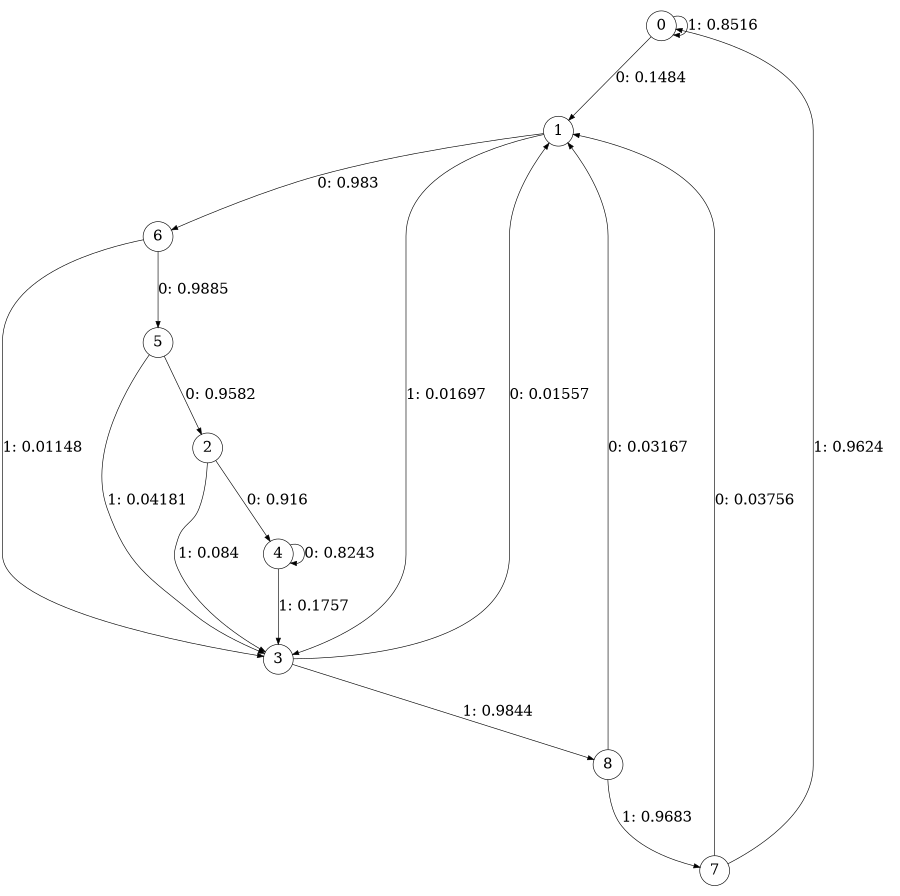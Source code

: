 digraph "ch4_random_short_L11" {
size = "6,8.5";
ratio = "fill";
node [shape = circle];
node [fontsize = 24];
edge [fontsize = 24];
0 -> 1 [label = "0: 0.1484   "];
0 -> 0 [label = "1: 0.8516   "];
1 -> 6 [label = "0: 0.983    "];
1 -> 3 [label = "1: 0.01697  "];
2 -> 4 [label = "0: 0.916    "];
2 -> 3 [label = "1: 0.084    "];
3 -> 1 [label = "0: 0.01557  "];
3 -> 8 [label = "1: 0.9844   "];
4 -> 4 [label = "0: 0.8243   "];
4 -> 3 [label = "1: 0.1757   "];
5 -> 2 [label = "0: 0.9582   "];
5 -> 3 [label = "1: 0.04181  "];
6 -> 5 [label = "0: 0.9885   "];
6 -> 3 [label = "1: 0.01148  "];
7 -> 1 [label = "0: 0.03756  "];
7 -> 0 [label = "1: 0.9624   "];
8 -> 1 [label = "0: 0.03167  "];
8 -> 7 [label = "1: 0.9683   "];
}